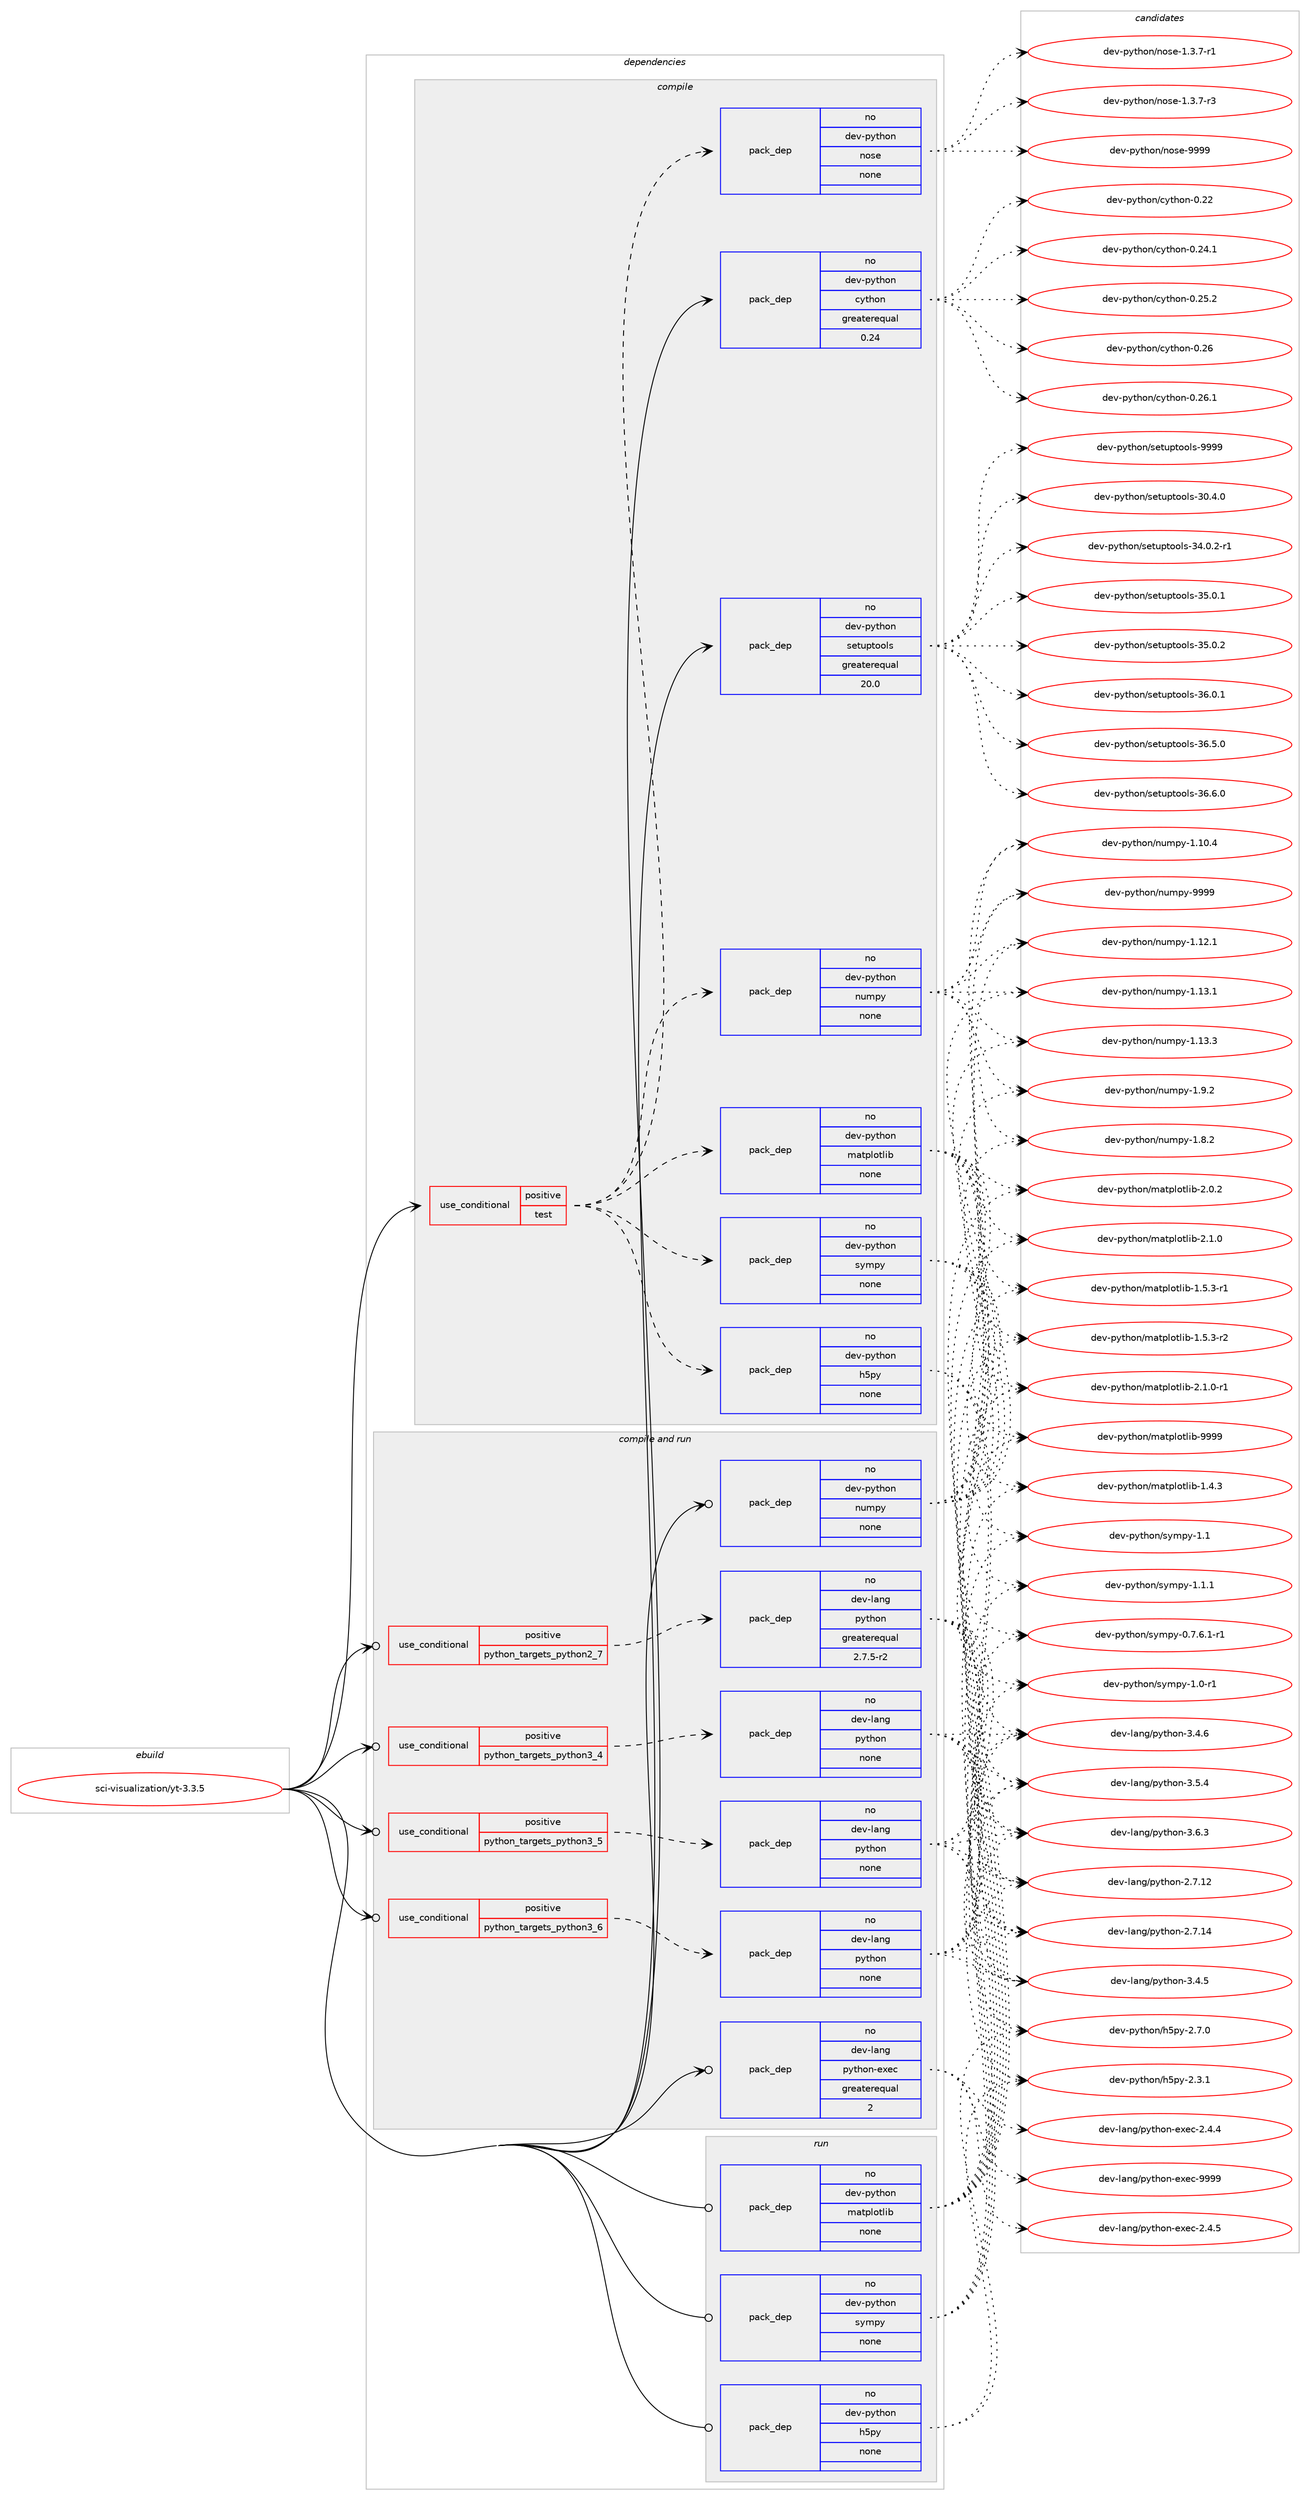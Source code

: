 digraph prolog {

# *************
# Graph options
# *************

newrank=true;
concentrate=true;
compound=true;
graph [rankdir=LR,fontname=Helvetica,fontsize=10,ranksep=1.5];#, ranksep=2.5, nodesep=0.2];
edge  [arrowhead=vee];
node  [fontname=Helvetica,fontsize=10];

# **********
# The ebuild
# **********

subgraph cluster_leftcol {
color=gray;
rank=same;
label=<<i>ebuild</i>>;
id [label="sci-visualization/yt-3.3.5", color=red, width=4, href="../sci-visualization/yt-3.3.5.svg"];
}

# ****************
# The dependencies
# ****************

subgraph cluster_midcol {
color=gray;
label=<<i>dependencies</i>>;
subgraph cluster_compile {
fillcolor="#eeeeee";
style=filled;
label=<<i>compile</i>>;
subgraph cond112446 {
dependency459838 [label=<<TABLE BORDER="0" CELLBORDER="1" CELLSPACING="0" CELLPADDING="4"><TR><TD ROWSPAN="3" CELLPADDING="10">use_conditional</TD></TR><TR><TD>positive</TD></TR><TR><TD>test</TD></TR></TABLE>>, shape=none, color=red];
subgraph pack339336 {
dependency459839 [label=<<TABLE BORDER="0" CELLBORDER="1" CELLSPACING="0" CELLPADDING="4" WIDTH="220"><TR><TD ROWSPAN="6" CELLPADDING="30">pack_dep</TD></TR><TR><TD WIDTH="110">no</TD></TR><TR><TD>dev-python</TD></TR><TR><TD>numpy</TD></TR><TR><TD>none</TD></TR><TR><TD></TD></TR></TABLE>>, shape=none, color=blue];
}
dependency459838:e -> dependency459839:w [weight=20,style="dashed",arrowhead="vee"];
subgraph pack339337 {
dependency459840 [label=<<TABLE BORDER="0" CELLBORDER="1" CELLSPACING="0" CELLPADDING="4" WIDTH="220"><TR><TD ROWSPAN="6" CELLPADDING="30">pack_dep</TD></TR><TR><TD WIDTH="110">no</TD></TR><TR><TD>dev-python</TD></TR><TR><TD>h5py</TD></TR><TR><TD>none</TD></TR><TR><TD></TD></TR></TABLE>>, shape=none, color=blue];
}
dependency459838:e -> dependency459840:w [weight=20,style="dashed",arrowhead="vee"];
subgraph pack339338 {
dependency459841 [label=<<TABLE BORDER="0" CELLBORDER="1" CELLSPACING="0" CELLPADDING="4" WIDTH="220"><TR><TD ROWSPAN="6" CELLPADDING="30">pack_dep</TD></TR><TR><TD WIDTH="110">no</TD></TR><TR><TD>dev-python</TD></TR><TR><TD>matplotlib</TD></TR><TR><TD>none</TD></TR><TR><TD></TD></TR></TABLE>>, shape=none, color=blue];
}
dependency459838:e -> dependency459841:w [weight=20,style="dashed",arrowhead="vee"];
subgraph pack339339 {
dependency459842 [label=<<TABLE BORDER="0" CELLBORDER="1" CELLSPACING="0" CELLPADDING="4" WIDTH="220"><TR><TD ROWSPAN="6" CELLPADDING="30">pack_dep</TD></TR><TR><TD WIDTH="110">no</TD></TR><TR><TD>dev-python</TD></TR><TR><TD>sympy</TD></TR><TR><TD>none</TD></TR><TR><TD></TD></TR></TABLE>>, shape=none, color=blue];
}
dependency459838:e -> dependency459842:w [weight=20,style="dashed",arrowhead="vee"];
subgraph pack339340 {
dependency459843 [label=<<TABLE BORDER="0" CELLBORDER="1" CELLSPACING="0" CELLPADDING="4" WIDTH="220"><TR><TD ROWSPAN="6" CELLPADDING="30">pack_dep</TD></TR><TR><TD WIDTH="110">no</TD></TR><TR><TD>dev-python</TD></TR><TR><TD>nose</TD></TR><TR><TD>none</TD></TR><TR><TD></TD></TR></TABLE>>, shape=none, color=blue];
}
dependency459838:e -> dependency459843:w [weight=20,style="dashed",arrowhead="vee"];
}
id:e -> dependency459838:w [weight=20,style="solid",arrowhead="vee"];
subgraph pack339341 {
dependency459844 [label=<<TABLE BORDER="0" CELLBORDER="1" CELLSPACING="0" CELLPADDING="4" WIDTH="220"><TR><TD ROWSPAN="6" CELLPADDING="30">pack_dep</TD></TR><TR><TD WIDTH="110">no</TD></TR><TR><TD>dev-python</TD></TR><TR><TD>cython</TD></TR><TR><TD>greaterequal</TD></TR><TR><TD>0.24</TD></TR></TABLE>>, shape=none, color=blue];
}
id:e -> dependency459844:w [weight=20,style="solid",arrowhead="vee"];
subgraph pack339342 {
dependency459845 [label=<<TABLE BORDER="0" CELLBORDER="1" CELLSPACING="0" CELLPADDING="4" WIDTH="220"><TR><TD ROWSPAN="6" CELLPADDING="30">pack_dep</TD></TR><TR><TD WIDTH="110">no</TD></TR><TR><TD>dev-python</TD></TR><TR><TD>setuptools</TD></TR><TR><TD>greaterequal</TD></TR><TR><TD>20.0</TD></TR></TABLE>>, shape=none, color=blue];
}
id:e -> dependency459845:w [weight=20,style="solid",arrowhead="vee"];
}
subgraph cluster_compileandrun {
fillcolor="#eeeeee";
style=filled;
label=<<i>compile and run</i>>;
subgraph cond112447 {
dependency459846 [label=<<TABLE BORDER="0" CELLBORDER="1" CELLSPACING="0" CELLPADDING="4"><TR><TD ROWSPAN="3" CELLPADDING="10">use_conditional</TD></TR><TR><TD>positive</TD></TR><TR><TD>python_targets_python2_7</TD></TR></TABLE>>, shape=none, color=red];
subgraph pack339343 {
dependency459847 [label=<<TABLE BORDER="0" CELLBORDER="1" CELLSPACING="0" CELLPADDING="4" WIDTH="220"><TR><TD ROWSPAN="6" CELLPADDING="30">pack_dep</TD></TR><TR><TD WIDTH="110">no</TD></TR><TR><TD>dev-lang</TD></TR><TR><TD>python</TD></TR><TR><TD>greaterequal</TD></TR><TR><TD>2.7.5-r2</TD></TR></TABLE>>, shape=none, color=blue];
}
dependency459846:e -> dependency459847:w [weight=20,style="dashed",arrowhead="vee"];
}
id:e -> dependency459846:w [weight=20,style="solid",arrowhead="odotvee"];
subgraph cond112448 {
dependency459848 [label=<<TABLE BORDER="0" CELLBORDER="1" CELLSPACING="0" CELLPADDING="4"><TR><TD ROWSPAN="3" CELLPADDING="10">use_conditional</TD></TR><TR><TD>positive</TD></TR><TR><TD>python_targets_python3_4</TD></TR></TABLE>>, shape=none, color=red];
subgraph pack339344 {
dependency459849 [label=<<TABLE BORDER="0" CELLBORDER="1" CELLSPACING="0" CELLPADDING="4" WIDTH="220"><TR><TD ROWSPAN="6" CELLPADDING="30">pack_dep</TD></TR><TR><TD WIDTH="110">no</TD></TR><TR><TD>dev-lang</TD></TR><TR><TD>python</TD></TR><TR><TD>none</TD></TR><TR><TD></TD></TR></TABLE>>, shape=none, color=blue];
}
dependency459848:e -> dependency459849:w [weight=20,style="dashed",arrowhead="vee"];
}
id:e -> dependency459848:w [weight=20,style="solid",arrowhead="odotvee"];
subgraph cond112449 {
dependency459850 [label=<<TABLE BORDER="0" CELLBORDER="1" CELLSPACING="0" CELLPADDING="4"><TR><TD ROWSPAN="3" CELLPADDING="10">use_conditional</TD></TR><TR><TD>positive</TD></TR><TR><TD>python_targets_python3_5</TD></TR></TABLE>>, shape=none, color=red];
subgraph pack339345 {
dependency459851 [label=<<TABLE BORDER="0" CELLBORDER="1" CELLSPACING="0" CELLPADDING="4" WIDTH="220"><TR><TD ROWSPAN="6" CELLPADDING="30">pack_dep</TD></TR><TR><TD WIDTH="110">no</TD></TR><TR><TD>dev-lang</TD></TR><TR><TD>python</TD></TR><TR><TD>none</TD></TR><TR><TD></TD></TR></TABLE>>, shape=none, color=blue];
}
dependency459850:e -> dependency459851:w [weight=20,style="dashed",arrowhead="vee"];
}
id:e -> dependency459850:w [weight=20,style="solid",arrowhead="odotvee"];
subgraph cond112450 {
dependency459852 [label=<<TABLE BORDER="0" CELLBORDER="1" CELLSPACING="0" CELLPADDING="4"><TR><TD ROWSPAN="3" CELLPADDING="10">use_conditional</TD></TR><TR><TD>positive</TD></TR><TR><TD>python_targets_python3_6</TD></TR></TABLE>>, shape=none, color=red];
subgraph pack339346 {
dependency459853 [label=<<TABLE BORDER="0" CELLBORDER="1" CELLSPACING="0" CELLPADDING="4" WIDTH="220"><TR><TD ROWSPAN="6" CELLPADDING="30">pack_dep</TD></TR><TR><TD WIDTH="110">no</TD></TR><TR><TD>dev-lang</TD></TR><TR><TD>python</TD></TR><TR><TD>none</TD></TR><TR><TD></TD></TR></TABLE>>, shape=none, color=blue];
}
dependency459852:e -> dependency459853:w [weight=20,style="dashed",arrowhead="vee"];
}
id:e -> dependency459852:w [weight=20,style="solid",arrowhead="odotvee"];
subgraph pack339347 {
dependency459854 [label=<<TABLE BORDER="0" CELLBORDER="1" CELLSPACING="0" CELLPADDING="4" WIDTH="220"><TR><TD ROWSPAN="6" CELLPADDING="30">pack_dep</TD></TR><TR><TD WIDTH="110">no</TD></TR><TR><TD>dev-lang</TD></TR><TR><TD>python-exec</TD></TR><TR><TD>greaterequal</TD></TR><TR><TD>2</TD></TR></TABLE>>, shape=none, color=blue];
}
id:e -> dependency459854:w [weight=20,style="solid",arrowhead="odotvee"];
subgraph pack339348 {
dependency459855 [label=<<TABLE BORDER="0" CELLBORDER="1" CELLSPACING="0" CELLPADDING="4" WIDTH="220"><TR><TD ROWSPAN="6" CELLPADDING="30">pack_dep</TD></TR><TR><TD WIDTH="110">no</TD></TR><TR><TD>dev-python</TD></TR><TR><TD>numpy</TD></TR><TR><TD>none</TD></TR><TR><TD></TD></TR></TABLE>>, shape=none, color=blue];
}
id:e -> dependency459855:w [weight=20,style="solid",arrowhead="odotvee"];
}
subgraph cluster_run {
fillcolor="#eeeeee";
style=filled;
label=<<i>run</i>>;
subgraph pack339349 {
dependency459856 [label=<<TABLE BORDER="0" CELLBORDER="1" CELLSPACING="0" CELLPADDING="4" WIDTH="220"><TR><TD ROWSPAN="6" CELLPADDING="30">pack_dep</TD></TR><TR><TD WIDTH="110">no</TD></TR><TR><TD>dev-python</TD></TR><TR><TD>h5py</TD></TR><TR><TD>none</TD></TR><TR><TD></TD></TR></TABLE>>, shape=none, color=blue];
}
id:e -> dependency459856:w [weight=20,style="solid",arrowhead="odot"];
subgraph pack339350 {
dependency459857 [label=<<TABLE BORDER="0" CELLBORDER="1" CELLSPACING="0" CELLPADDING="4" WIDTH="220"><TR><TD ROWSPAN="6" CELLPADDING="30">pack_dep</TD></TR><TR><TD WIDTH="110">no</TD></TR><TR><TD>dev-python</TD></TR><TR><TD>matplotlib</TD></TR><TR><TD>none</TD></TR><TR><TD></TD></TR></TABLE>>, shape=none, color=blue];
}
id:e -> dependency459857:w [weight=20,style="solid",arrowhead="odot"];
subgraph pack339351 {
dependency459858 [label=<<TABLE BORDER="0" CELLBORDER="1" CELLSPACING="0" CELLPADDING="4" WIDTH="220"><TR><TD ROWSPAN="6" CELLPADDING="30">pack_dep</TD></TR><TR><TD WIDTH="110">no</TD></TR><TR><TD>dev-python</TD></TR><TR><TD>sympy</TD></TR><TR><TD>none</TD></TR><TR><TD></TD></TR></TABLE>>, shape=none, color=blue];
}
id:e -> dependency459858:w [weight=20,style="solid",arrowhead="odot"];
}
}

# **************
# The candidates
# **************

subgraph cluster_choices {
rank=same;
color=gray;
label=<<i>candidates</i>>;

subgraph choice339336 {
color=black;
nodesep=1;
choice100101118451121211161041111104711011710911212145494649484652 [label="dev-python/numpy-1.10.4", color=red, width=4,href="../dev-python/numpy-1.10.4.svg"];
choice100101118451121211161041111104711011710911212145494649504649 [label="dev-python/numpy-1.12.1", color=red, width=4,href="../dev-python/numpy-1.12.1.svg"];
choice100101118451121211161041111104711011710911212145494649514649 [label="dev-python/numpy-1.13.1", color=red, width=4,href="../dev-python/numpy-1.13.1.svg"];
choice100101118451121211161041111104711011710911212145494649514651 [label="dev-python/numpy-1.13.3", color=red, width=4,href="../dev-python/numpy-1.13.3.svg"];
choice1001011184511212111610411111047110117109112121454946564650 [label="dev-python/numpy-1.8.2", color=red, width=4,href="../dev-python/numpy-1.8.2.svg"];
choice1001011184511212111610411111047110117109112121454946574650 [label="dev-python/numpy-1.9.2", color=red, width=4,href="../dev-python/numpy-1.9.2.svg"];
choice10010111845112121116104111110471101171091121214557575757 [label="dev-python/numpy-9999", color=red, width=4,href="../dev-python/numpy-9999.svg"];
dependency459839:e -> choice100101118451121211161041111104711011710911212145494649484652:w [style=dotted,weight="100"];
dependency459839:e -> choice100101118451121211161041111104711011710911212145494649504649:w [style=dotted,weight="100"];
dependency459839:e -> choice100101118451121211161041111104711011710911212145494649514649:w [style=dotted,weight="100"];
dependency459839:e -> choice100101118451121211161041111104711011710911212145494649514651:w [style=dotted,weight="100"];
dependency459839:e -> choice1001011184511212111610411111047110117109112121454946564650:w [style=dotted,weight="100"];
dependency459839:e -> choice1001011184511212111610411111047110117109112121454946574650:w [style=dotted,weight="100"];
dependency459839:e -> choice10010111845112121116104111110471101171091121214557575757:w [style=dotted,weight="100"];
}
subgraph choice339337 {
color=black;
nodesep=1;
choice100101118451121211161041111104710453112121455046514649 [label="dev-python/h5py-2.3.1", color=red, width=4,href="../dev-python/h5py-2.3.1.svg"];
choice100101118451121211161041111104710453112121455046554648 [label="dev-python/h5py-2.7.0", color=red, width=4,href="../dev-python/h5py-2.7.0.svg"];
dependency459840:e -> choice100101118451121211161041111104710453112121455046514649:w [style=dotted,weight="100"];
dependency459840:e -> choice100101118451121211161041111104710453112121455046554648:w [style=dotted,weight="100"];
}
subgraph choice339338 {
color=black;
nodesep=1;
choice10010111845112121116104111110471099711611210811111610810598454946524651 [label="dev-python/matplotlib-1.4.3", color=red, width=4,href="../dev-python/matplotlib-1.4.3.svg"];
choice100101118451121211161041111104710997116112108111116108105984549465346514511449 [label="dev-python/matplotlib-1.5.3-r1", color=red, width=4,href="../dev-python/matplotlib-1.5.3-r1.svg"];
choice100101118451121211161041111104710997116112108111116108105984549465346514511450 [label="dev-python/matplotlib-1.5.3-r2", color=red, width=4,href="../dev-python/matplotlib-1.5.3-r2.svg"];
choice10010111845112121116104111110471099711611210811111610810598455046484650 [label="dev-python/matplotlib-2.0.2", color=red, width=4,href="../dev-python/matplotlib-2.0.2.svg"];
choice10010111845112121116104111110471099711611210811111610810598455046494648 [label="dev-python/matplotlib-2.1.0", color=red, width=4,href="../dev-python/matplotlib-2.1.0.svg"];
choice100101118451121211161041111104710997116112108111116108105984550464946484511449 [label="dev-python/matplotlib-2.1.0-r1", color=red, width=4,href="../dev-python/matplotlib-2.1.0-r1.svg"];
choice100101118451121211161041111104710997116112108111116108105984557575757 [label="dev-python/matplotlib-9999", color=red, width=4,href="../dev-python/matplotlib-9999.svg"];
dependency459841:e -> choice10010111845112121116104111110471099711611210811111610810598454946524651:w [style=dotted,weight="100"];
dependency459841:e -> choice100101118451121211161041111104710997116112108111116108105984549465346514511449:w [style=dotted,weight="100"];
dependency459841:e -> choice100101118451121211161041111104710997116112108111116108105984549465346514511450:w [style=dotted,weight="100"];
dependency459841:e -> choice10010111845112121116104111110471099711611210811111610810598455046484650:w [style=dotted,weight="100"];
dependency459841:e -> choice10010111845112121116104111110471099711611210811111610810598455046494648:w [style=dotted,weight="100"];
dependency459841:e -> choice100101118451121211161041111104710997116112108111116108105984550464946484511449:w [style=dotted,weight="100"];
dependency459841:e -> choice100101118451121211161041111104710997116112108111116108105984557575757:w [style=dotted,weight="100"];
}
subgraph choice339339 {
color=black;
nodesep=1;
choice100101118451121211161041111104711512110911212145484655465446494511449 [label="dev-python/sympy-0.7.6.1-r1", color=red, width=4,href="../dev-python/sympy-0.7.6.1-r1.svg"];
choice1001011184511212111610411111047115121109112121454946484511449 [label="dev-python/sympy-1.0-r1", color=red, width=4,href="../dev-python/sympy-1.0-r1.svg"];
choice100101118451121211161041111104711512110911212145494649 [label="dev-python/sympy-1.1", color=red, width=4,href="../dev-python/sympy-1.1.svg"];
choice1001011184511212111610411111047115121109112121454946494649 [label="dev-python/sympy-1.1.1", color=red, width=4,href="../dev-python/sympy-1.1.1.svg"];
dependency459842:e -> choice100101118451121211161041111104711512110911212145484655465446494511449:w [style=dotted,weight="100"];
dependency459842:e -> choice1001011184511212111610411111047115121109112121454946484511449:w [style=dotted,weight="100"];
dependency459842:e -> choice100101118451121211161041111104711512110911212145494649:w [style=dotted,weight="100"];
dependency459842:e -> choice1001011184511212111610411111047115121109112121454946494649:w [style=dotted,weight="100"];
}
subgraph choice339340 {
color=black;
nodesep=1;
choice10010111845112121116104111110471101111151014549465146554511449 [label="dev-python/nose-1.3.7-r1", color=red, width=4,href="../dev-python/nose-1.3.7-r1.svg"];
choice10010111845112121116104111110471101111151014549465146554511451 [label="dev-python/nose-1.3.7-r3", color=red, width=4,href="../dev-python/nose-1.3.7-r3.svg"];
choice10010111845112121116104111110471101111151014557575757 [label="dev-python/nose-9999", color=red, width=4,href="../dev-python/nose-9999.svg"];
dependency459843:e -> choice10010111845112121116104111110471101111151014549465146554511449:w [style=dotted,weight="100"];
dependency459843:e -> choice10010111845112121116104111110471101111151014549465146554511451:w [style=dotted,weight="100"];
dependency459843:e -> choice10010111845112121116104111110471101111151014557575757:w [style=dotted,weight="100"];
}
subgraph choice339341 {
color=black;
nodesep=1;
choice1001011184511212111610411111047991211161041111104548465050 [label="dev-python/cython-0.22", color=red, width=4,href="../dev-python/cython-0.22.svg"];
choice10010111845112121116104111110479912111610411111045484650524649 [label="dev-python/cython-0.24.1", color=red, width=4,href="../dev-python/cython-0.24.1.svg"];
choice10010111845112121116104111110479912111610411111045484650534650 [label="dev-python/cython-0.25.2", color=red, width=4,href="../dev-python/cython-0.25.2.svg"];
choice1001011184511212111610411111047991211161041111104548465054 [label="dev-python/cython-0.26", color=red, width=4,href="../dev-python/cython-0.26.svg"];
choice10010111845112121116104111110479912111610411111045484650544649 [label="dev-python/cython-0.26.1", color=red, width=4,href="../dev-python/cython-0.26.1.svg"];
dependency459844:e -> choice1001011184511212111610411111047991211161041111104548465050:w [style=dotted,weight="100"];
dependency459844:e -> choice10010111845112121116104111110479912111610411111045484650524649:w [style=dotted,weight="100"];
dependency459844:e -> choice10010111845112121116104111110479912111610411111045484650534650:w [style=dotted,weight="100"];
dependency459844:e -> choice1001011184511212111610411111047991211161041111104548465054:w [style=dotted,weight="100"];
dependency459844:e -> choice10010111845112121116104111110479912111610411111045484650544649:w [style=dotted,weight="100"];
}
subgraph choice339342 {
color=black;
nodesep=1;
choice100101118451121211161041111104711510111611711211611111110811545514846524648 [label="dev-python/setuptools-30.4.0", color=red, width=4,href="../dev-python/setuptools-30.4.0.svg"];
choice1001011184511212111610411111047115101116117112116111111108115455152464846504511449 [label="dev-python/setuptools-34.0.2-r1", color=red, width=4,href="../dev-python/setuptools-34.0.2-r1.svg"];
choice100101118451121211161041111104711510111611711211611111110811545515346484649 [label="dev-python/setuptools-35.0.1", color=red, width=4,href="../dev-python/setuptools-35.0.1.svg"];
choice100101118451121211161041111104711510111611711211611111110811545515346484650 [label="dev-python/setuptools-35.0.2", color=red, width=4,href="../dev-python/setuptools-35.0.2.svg"];
choice100101118451121211161041111104711510111611711211611111110811545515446484649 [label="dev-python/setuptools-36.0.1", color=red, width=4,href="../dev-python/setuptools-36.0.1.svg"];
choice100101118451121211161041111104711510111611711211611111110811545515446534648 [label="dev-python/setuptools-36.5.0", color=red, width=4,href="../dev-python/setuptools-36.5.0.svg"];
choice100101118451121211161041111104711510111611711211611111110811545515446544648 [label="dev-python/setuptools-36.6.0", color=red, width=4,href="../dev-python/setuptools-36.6.0.svg"];
choice10010111845112121116104111110471151011161171121161111111081154557575757 [label="dev-python/setuptools-9999", color=red, width=4,href="../dev-python/setuptools-9999.svg"];
dependency459845:e -> choice100101118451121211161041111104711510111611711211611111110811545514846524648:w [style=dotted,weight="100"];
dependency459845:e -> choice1001011184511212111610411111047115101116117112116111111108115455152464846504511449:w [style=dotted,weight="100"];
dependency459845:e -> choice100101118451121211161041111104711510111611711211611111110811545515346484649:w [style=dotted,weight="100"];
dependency459845:e -> choice100101118451121211161041111104711510111611711211611111110811545515346484650:w [style=dotted,weight="100"];
dependency459845:e -> choice100101118451121211161041111104711510111611711211611111110811545515446484649:w [style=dotted,weight="100"];
dependency459845:e -> choice100101118451121211161041111104711510111611711211611111110811545515446534648:w [style=dotted,weight="100"];
dependency459845:e -> choice100101118451121211161041111104711510111611711211611111110811545515446544648:w [style=dotted,weight="100"];
dependency459845:e -> choice10010111845112121116104111110471151011161171121161111111081154557575757:w [style=dotted,weight="100"];
}
subgraph choice339343 {
color=black;
nodesep=1;
choice10010111845108971101034711212111610411111045504655464950 [label="dev-lang/python-2.7.12", color=red, width=4,href="../dev-lang/python-2.7.12.svg"];
choice10010111845108971101034711212111610411111045504655464952 [label="dev-lang/python-2.7.14", color=red, width=4,href="../dev-lang/python-2.7.14.svg"];
choice100101118451089711010347112121116104111110455146524653 [label="dev-lang/python-3.4.5", color=red, width=4,href="../dev-lang/python-3.4.5.svg"];
choice100101118451089711010347112121116104111110455146524654 [label="dev-lang/python-3.4.6", color=red, width=4,href="../dev-lang/python-3.4.6.svg"];
choice100101118451089711010347112121116104111110455146534652 [label="dev-lang/python-3.5.4", color=red, width=4,href="../dev-lang/python-3.5.4.svg"];
choice100101118451089711010347112121116104111110455146544651 [label="dev-lang/python-3.6.3", color=red, width=4,href="../dev-lang/python-3.6.3.svg"];
dependency459847:e -> choice10010111845108971101034711212111610411111045504655464950:w [style=dotted,weight="100"];
dependency459847:e -> choice10010111845108971101034711212111610411111045504655464952:w [style=dotted,weight="100"];
dependency459847:e -> choice100101118451089711010347112121116104111110455146524653:w [style=dotted,weight="100"];
dependency459847:e -> choice100101118451089711010347112121116104111110455146524654:w [style=dotted,weight="100"];
dependency459847:e -> choice100101118451089711010347112121116104111110455146534652:w [style=dotted,weight="100"];
dependency459847:e -> choice100101118451089711010347112121116104111110455146544651:w [style=dotted,weight="100"];
}
subgraph choice339344 {
color=black;
nodesep=1;
choice10010111845108971101034711212111610411111045504655464950 [label="dev-lang/python-2.7.12", color=red, width=4,href="../dev-lang/python-2.7.12.svg"];
choice10010111845108971101034711212111610411111045504655464952 [label="dev-lang/python-2.7.14", color=red, width=4,href="../dev-lang/python-2.7.14.svg"];
choice100101118451089711010347112121116104111110455146524653 [label="dev-lang/python-3.4.5", color=red, width=4,href="../dev-lang/python-3.4.5.svg"];
choice100101118451089711010347112121116104111110455146524654 [label="dev-lang/python-3.4.6", color=red, width=4,href="../dev-lang/python-3.4.6.svg"];
choice100101118451089711010347112121116104111110455146534652 [label="dev-lang/python-3.5.4", color=red, width=4,href="../dev-lang/python-3.5.4.svg"];
choice100101118451089711010347112121116104111110455146544651 [label="dev-lang/python-3.6.3", color=red, width=4,href="../dev-lang/python-3.6.3.svg"];
dependency459849:e -> choice10010111845108971101034711212111610411111045504655464950:w [style=dotted,weight="100"];
dependency459849:e -> choice10010111845108971101034711212111610411111045504655464952:w [style=dotted,weight="100"];
dependency459849:e -> choice100101118451089711010347112121116104111110455146524653:w [style=dotted,weight="100"];
dependency459849:e -> choice100101118451089711010347112121116104111110455146524654:w [style=dotted,weight="100"];
dependency459849:e -> choice100101118451089711010347112121116104111110455146534652:w [style=dotted,weight="100"];
dependency459849:e -> choice100101118451089711010347112121116104111110455146544651:w [style=dotted,weight="100"];
}
subgraph choice339345 {
color=black;
nodesep=1;
choice10010111845108971101034711212111610411111045504655464950 [label="dev-lang/python-2.7.12", color=red, width=4,href="../dev-lang/python-2.7.12.svg"];
choice10010111845108971101034711212111610411111045504655464952 [label="dev-lang/python-2.7.14", color=red, width=4,href="../dev-lang/python-2.7.14.svg"];
choice100101118451089711010347112121116104111110455146524653 [label="dev-lang/python-3.4.5", color=red, width=4,href="../dev-lang/python-3.4.5.svg"];
choice100101118451089711010347112121116104111110455146524654 [label="dev-lang/python-3.4.6", color=red, width=4,href="../dev-lang/python-3.4.6.svg"];
choice100101118451089711010347112121116104111110455146534652 [label="dev-lang/python-3.5.4", color=red, width=4,href="../dev-lang/python-3.5.4.svg"];
choice100101118451089711010347112121116104111110455146544651 [label="dev-lang/python-3.6.3", color=red, width=4,href="../dev-lang/python-3.6.3.svg"];
dependency459851:e -> choice10010111845108971101034711212111610411111045504655464950:w [style=dotted,weight="100"];
dependency459851:e -> choice10010111845108971101034711212111610411111045504655464952:w [style=dotted,weight="100"];
dependency459851:e -> choice100101118451089711010347112121116104111110455146524653:w [style=dotted,weight="100"];
dependency459851:e -> choice100101118451089711010347112121116104111110455146524654:w [style=dotted,weight="100"];
dependency459851:e -> choice100101118451089711010347112121116104111110455146534652:w [style=dotted,weight="100"];
dependency459851:e -> choice100101118451089711010347112121116104111110455146544651:w [style=dotted,weight="100"];
}
subgraph choice339346 {
color=black;
nodesep=1;
choice10010111845108971101034711212111610411111045504655464950 [label="dev-lang/python-2.7.12", color=red, width=4,href="../dev-lang/python-2.7.12.svg"];
choice10010111845108971101034711212111610411111045504655464952 [label="dev-lang/python-2.7.14", color=red, width=4,href="../dev-lang/python-2.7.14.svg"];
choice100101118451089711010347112121116104111110455146524653 [label="dev-lang/python-3.4.5", color=red, width=4,href="../dev-lang/python-3.4.5.svg"];
choice100101118451089711010347112121116104111110455146524654 [label="dev-lang/python-3.4.6", color=red, width=4,href="../dev-lang/python-3.4.6.svg"];
choice100101118451089711010347112121116104111110455146534652 [label="dev-lang/python-3.5.4", color=red, width=4,href="../dev-lang/python-3.5.4.svg"];
choice100101118451089711010347112121116104111110455146544651 [label="dev-lang/python-3.6.3", color=red, width=4,href="../dev-lang/python-3.6.3.svg"];
dependency459853:e -> choice10010111845108971101034711212111610411111045504655464950:w [style=dotted,weight="100"];
dependency459853:e -> choice10010111845108971101034711212111610411111045504655464952:w [style=dotted,weight="100"];
dependency459853:e -> choice100101118451089711010347112121116104111110455146524653:w [style=dotted,weight="100"];
dependency459853:e -> choice100101118451089711010347112121116104111110455146524654:w [style=dotted,weight="100"];
dependency459853:e -> choice100101118451089711010347112121116104111110455146534652:w [style=dotted,weight="100"];
dependency459853:e -> choice100101118451089711010347112121116104111110455146544651:w [style=dotted,weight="100"];
}
subgraph choice339347 {
color=black;
nodesep=1;
choice1001011184510897110103471121211161041111104510112010199455046524652 [label="dev-lang/python-exec-2.4.4", color=red, width=4,href="../dev-lang/python-exec-2.4.4.svg"];
choice1001011184510897110103471121211161041111104510112010199455046524653 [label="dev-lang/python-exec-2.4.5", color=red, width=4,href="../dev-lang/python-exec-2.4.5.svg"];
choice10010111845108971101034711212111610411111045101120101994557575757 [label="dev-lang/python-exec-9999", color=red, width=4,href="../dev-lang/python-exec-9999.svg"];
dependency459854:e -> choice1001011184510897110103471121211161041111104510112010199455046524652:w [style=dotted,weight="100"];
dependency459854:e -> choice1001011184510897110103471121211161041111104510112010199455046524653:w [style=dotted,weight="100"];
dependency459854:e -> choice10010111845108971101034711212111610411111045101120101994557575757:w [style=dotted,weight="100"];
}
subgraph choice339348 {
color=black;
nodesep=1;
choice100101118451121211161041111104711011710911212145494649484652 [label="dev-python/numpy-1.10.4", color=red, width=4,href="../dev-python/numpy-1.10.4.svg"];
choice100101118451121211161041111104711011710911212145494649504649 [label="dev-python/numpy-1.12.1", color=red, width=4,href="../dev-python/numpy-1.12.1.svg"];
choice100101118451121211161041111104711011710911212145494649514649 [label="dev-python/numpy-1.13.1", color=red, width=4,href="../dev-python/numpy-1.13.1.svg"];
choice100101118451121211161041111104711011710911212145494649514651 [label="dev-python/numpy-1.13.3", color=red, width=4,href="../dev-python/numpy-1.13.3.svg"];
choice1001011184511212111610411111047110117109112121454946564650 [label="dev-python/numpy-1.8.2", color=red, width=4,href="../dev-python/numpy-1.8.2.svg"];
choice1001011184511212111610411111047110117109112121454946574650 [label="dev-python/numpy-1.9.2", color=red, width=4,href="../dev-python/numpy-1.9.2.svg"];
choice10010111845112121116104111110471101171091121214557575757 [label="dev-python/numpy-9999", color=red, width=4,href="../dev-python/numpy-9999.svg"];
dependency459855:e -> choice100101118451121211161041111104711011710911212145494649484652:w [style=dotted,weight="100"];
dependency459855:e -> choice100101118451121211161041111104711011710911212145494649504649:w [style=dotted,weight="100"];
dependency459855:e -> choice100101118451121211161041111104711011710911212145494649514649:w [style=dotted,weight="100"];
dependency459855:e -> choice100101118451121211161041111104711011710911212145494649514651:w [style=dotted,weight="100"];
dependency459855:e -> choice1001011184511212111610411111047110117109112121454946564650:w [style=dotted,weight="100"];
dependency459855:e -> choice1001011184511212111610411111047110117109112121454946574650:w [style=dotted,weight="100"];
dependency459855:e -> choice10010111845112121116104111110471101171091121214557575757:w [style=dotted,weight="100"];
}
subgraph choice339349 {
color=black;
nodesep=1;
choice100101118451121211161041111104710453112121455046514649 [label="dev-python/h5py-2.3.1", color=red, width=4,href="../dev-python/h5py-2.3.1.svg"];
choice100101118451121211161041111104710453112121455046554648 [label="dev-python/h5py-2.7.0", color=red, width=4,href="../dev-python/h5py-2.7.0.svg"];
dependency459856:e -> choice100101118451121211161041111104710453112121455046514649:w [style=dotted,weight="100"];
dependency459856:e -> choice100101118451121211161041111104710453112121455046554648:w [style=dotted,weight="100"];
}
subgraph choice339350 {
color=black;
nodesep=1;
choice10010111845112121116104111110471099711611210811111610810598454946524651 [label="dev-python/matplotlib-1.4.3", color=red, width=4,href="../dev-python/matplotlib-1.4.3.svg"];
choice100101118451121211161041111104710997116112108111116108105984549465346514511449 [label="dev-python/matplotlib-1.5.3-r1", color=red, width=4,href="../dev-python/matplotlib-1.5.3-r1.svg"];
choice100101118451121211161041111104710997116112108111116108105984549465346514511450 [label="dev-python/matplotlib-1.5.3-r2", color=red, width=4,href="../dev-python/matplotlib-1.5.3-r2.svg"];
choice10010111845112121116104111110471099711611210811111610810598455046484650 [label="dev-python/matplotlib-2.0.2", color=red, width=4,href="../dev-python/matplotlib-2.0.2.svg"];
choice10010111845112121116104111110471099711611210811111610810598455046494648 [label="dev-python/matplotlib-2.1.0", color=red, width=4,href="../dev-python/matplotlib-2.1.0.svg"];
choice100101118451121211161041111104710997116112108111116108105984550464946484511449 [label="dev-python/matplotlib-2.1.0-r1", color=red, width=4,href="../dev-python/matplotlib-2.1.0-r1.svg"];
choice100101118451121211161041111104710997116112108111116108105984557575757 [label="dev-python/matplotlib-9999", color=red, width=4,href="../dev-python/matplotlib-9999.svg"];
dependency459857:e -> choice10010111845112121116104111110471099711611210811111610810598454946524651:w [style=dotted,weight="100"];
dependency459857:e -> choice100101118451121211161041111104710997116112108111116108105984549465346514511449:w [style=dotted,weight="100"];
dependency459857:e -> choice100101118451121211161041111104710997116112108111116108105984549465346514511450:w [style=dotted,weight="100"];
dependency459857:e -> choice10010111845112121116104111110471099711611210811111610810598455046484650:w [style=dotted,weight="100"];
dependency459857:e -> choice10010111845112121116104111110471099711611210811111610810598455046494648:w [style=dotted,weight="100"];
dependency459857:e -> choice100101118451121211161041111104710997116112108111116108105984550464946484511449:w [style=dotted,weight="100"];
dependency459857:e -> choice100101118451121211161041111104710997116112108111116108105984557575757:w [style=dotted,weight="100"];
}
subgraph choice339351 {
color=black;
nodesep=1;
choice100101118451121211161041111104711512110911212145484655465446494511449 [label="dev-python/sympy-0.7.6.1-r1", color=red, width=4,href="../dev-python/sympy-0.7.6.1-r1.svg"];
choice1001011184511212111610411111047115121109112121454946484511449 [label="dev-python/sympy-1.0-r1", color=red, width=4,href="../dev-python/sympy-1.0-r1.svg"];
choice100101118451121211161041111104711512110911212145494649 [label="dev-python/sympy-1.1", color=red, width=4,href="../dev-python/sympy-1.1.svg"];
choice1001011184511212111610411111047115121109112121454946494649 [label="dev-python/sympy-1.1.1", color=red, width=4,href="../dev-python/sympy-1.1.1.svg"];
dependency459858:e -> choice100101118451121211161041111104711512110911212145484655465446494511449:w [style=dotted,weight="100"];
dependency459858:e -> choice1001011184511212111610411111047115121109112121454946484511449:w [style=dotted,weight="100"];
dependency459858:e -> choice100101118451121211161041111104711512110911212145494649:w [style=dotted,weight="100"];
dependency459858:e -> choice1001011184511212111610411111047115121109112121454946494649:w [style=dotted,weight="100"];
}
}

}
